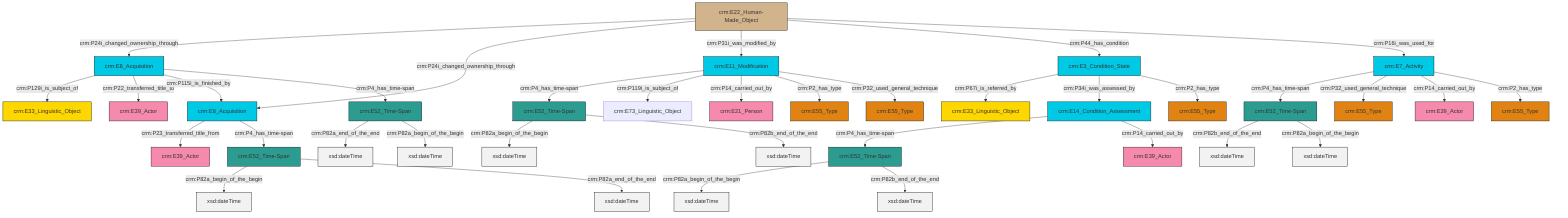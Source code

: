 graph TD
classDef Literal fill:#f2f2f2,stroke:#000000;
classDef CRM_Entity fill:#FFFFFF,stroke:#000000;
classDef Temporal_Entity fill:#00C9E6, stroke:#000000;
classDef Type fill:#E18312, stroke:#000000;
classDef Time-Span fill:#2C9C91, stroke:#000000;
classDef Appellation fill:#FFEB7F, stroke:#000000;
classDef Place fill:#008836, stroke:#000000;
classDef Persistent_Item fill:#B266B2, stroke:#000000;
classDef Conceptual_Object fill:#FFD700, stroke:#000000;
classDef Physical_Thing fill:#D2B48C, stroke:#000000;
classDef Actor fill:#f58aad, stroke:#000000;
classDef PC_Classes fill:#4ce600, stroke:#000000;
classDef Multi fill:#cccccc,stroke:#000000;

2["crm:E8_Acquisition"]:::Temporal_Entity -->|crm:P129i_is_subject_of| 3["crm:E33_Linguistic_Object"]:::Conceptual_Object
8["crm:E22_Human-Made_Object"]:::Physical_Thing -->|crm:P24i_changed_ownership_through| 2["crm:E8_Acquisition"]:::Temporal_Entity
9["crm:E7_Activity"]:::Temporal_Entity -->|crm:P4_has_time-span| 10["crm:E52_Time-Span"]:::Time-Span
13["crm:E52_Time-Span"]:::Time-Span -->|crm:P82a_begin_of_the_begin| 14[xsd:dateTime]:::Literal
8["crm:E22_Human-Made_Object"]:::Physical_Thing -->|crm:P24i_changed_ownership_through| 15["crm:E8_Acquisition"]:::Temporal_Entity
8["crm:E22_Human-Made_Object"]:::Physical_Thing -->|crm:P31i_was_modified_by| 20["crm:E11_Modification"]:::Temporal_Entity
9["crm:E7_Activity"]:::Temporal_Entity -->|crm:P32_used_general_technique| 21["crm:E55_Type"]:::Type
9["crm:E7_Activity"]:::Temporal_Entity -->|crm:P14_carried_out_by| 22["crm:E39_Actor"]:::Actor
17["crm:E52_Time-Span"]:::Time-Span -->|crm:P82a_begin_of_the_begin| 23[xsd:dateTime]:::Literal
20["crm:E11_Modification"]:::Temporal_Entity -->|crm:P4_has_time-span| 17["crm:E52_Time-Span"]:::Time-Span
32["crm:E14_Condition_Assessment"]:::Temporal_Entity -->|crm:P4_has_time-span| 26["crm:E52_Time-Span"]:::Time-Span
9["crm:E7_Activity"]:::Temporal_Entity -->|crm:P2_has_type| 30["crm:E55_Type"]:::Type
24["crm:E52_Time-Span"]:::Time-Span -->|crm:P82a_end_of_the_end| 36[xsd:dateTime]:::Literal
15["crm:E8_Acquisition"]:::Temporal_Entity -->|crm:P23_transferred_title_from| 0["crm:E39_Actor"]:::Actor
20["crm:E11_Modification"]:::Temporal_Entity -->|crm:P119i_is_subject_of| 38["crm:E73_Linguistic_Object"]:::Default
17["crm:E52_Time-Span"]:::Time-Span -->|crm:P82b_end_of_the_end| 40[xsd:dateTime]:::Literal
15["crm:E8_Acquisition"]:::Temporal_Entity -->|crm:P4_has_time-span| 13["crm:E52_Time-Span"]:::Time-Span
13["crm:E52_Time-Span"]:::Time-Span -->|crm:P82a_end_of_the_end| 41[xsd:dateTime]:::Literal
43["crm:E3_Condition_State"]:::Temporal_Entity -->|crm:P67i_is_referred_by| 44["crm:E33_Linguistic_Object"]:::Conceptual_Object
43["crm:E3_Condition_State"]:::Temporal_Entity -->|crm:P34i_was_assessed_by| 32["crm:E14_Condition_Assessment"]:::Temporal_Entity
24["crm:E52_Time-Span"]:::Time-Span -->|crm:P82a_begin_of_the_begin| 49[xsd:dateTime]:::Literal
20["crm:E11_Modification"]:::Temporal_Entity -->|crm:P14_carried_out_by| 4["crm:E21_Person"]:::Actor
26["crm:E52_Time-Span"]:::Time-Span -->|crm:P82a_begin_of_the_begin| 50[xsd:dateTime]:::Literal
2["crm:E8_Acquisition"]:::Temporal_Entity -->|crm:P22_transferred_title_to| 51["crm:E39_Actor"]:::Actor
10["crm:E52_Time-Span"]:::Time-Span -->|crm:P82b_end_of_the_end| 52[xsd:dateTime]:::Literal
8["crm:E22_Human-Made_Object"]:::Physical_Thing -->|crm:P44_has_condition| 43["crm:E3_Condition_State"]:::Temporal_Entity
20["crm:E11_Modification"]:::Temporal_Entity -->|crm:P2_has_type| 28["crm:E55_Type"]:::Type
26["crm:E52_Time-Span"]:::Time-Span -->|crm:P82b_end_of_the_end| 56[xsd:dateTime]:::Literal
10["crm:E52_Time-Span"]:::Time-Span -->|crm:P82a_begin_of_the_begin| 57[xsd:dateTime]:::Literal
2["crm:E8_Acquisition"]:::Temporal_Entity -->|crm:P115i_is_finished_by| 15["crm:E8_Acquisition"]:::Temporal_Entity
2["crm:E8_Acquisition"]:::Temporal_Entity -->|crm:P4_has_time-span| 24["crm:E52_Time-Span"]:::Time-Span
43["crm:E3_Condition_State"]:::Temporal_Entity -->|crm:P2_has_type| 6["crm:E55_Type"]:::Type
20["crm:E11_Modification"]:::Temporal_Entity -->|crm:P32_used_general_technique| 33["crm:E55_Type"]:::Type
32["crm:E14_Condition_Assessment"]:::Temporal_Entity -->|crm:P14_carried_out_by| 11["crm:E39_Actor"]:::Actor
8["crm:E22_Human-Made_Object"]:::Physical_Thing -->|crm:P16i_was_used_for| 9["crm:E7_Activity"]:::Temporal_Entity